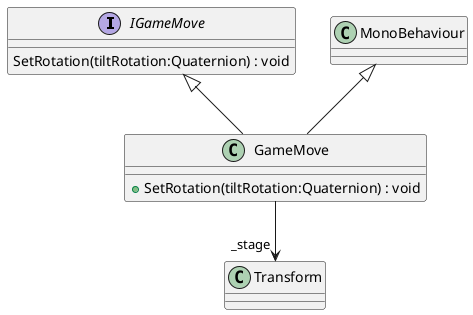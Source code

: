 @startuml
interface IGameMove {
    SetRotation(tiltRotation:Quaternion) : void
}
class GameMove {
    + SetRotation(tiltRotation:Quaternion) : void
}
MonoBehaviour <|-- GameMove
IGameMove <|-- GameMove
GameMove --> "_stage" Transform
@enduml
